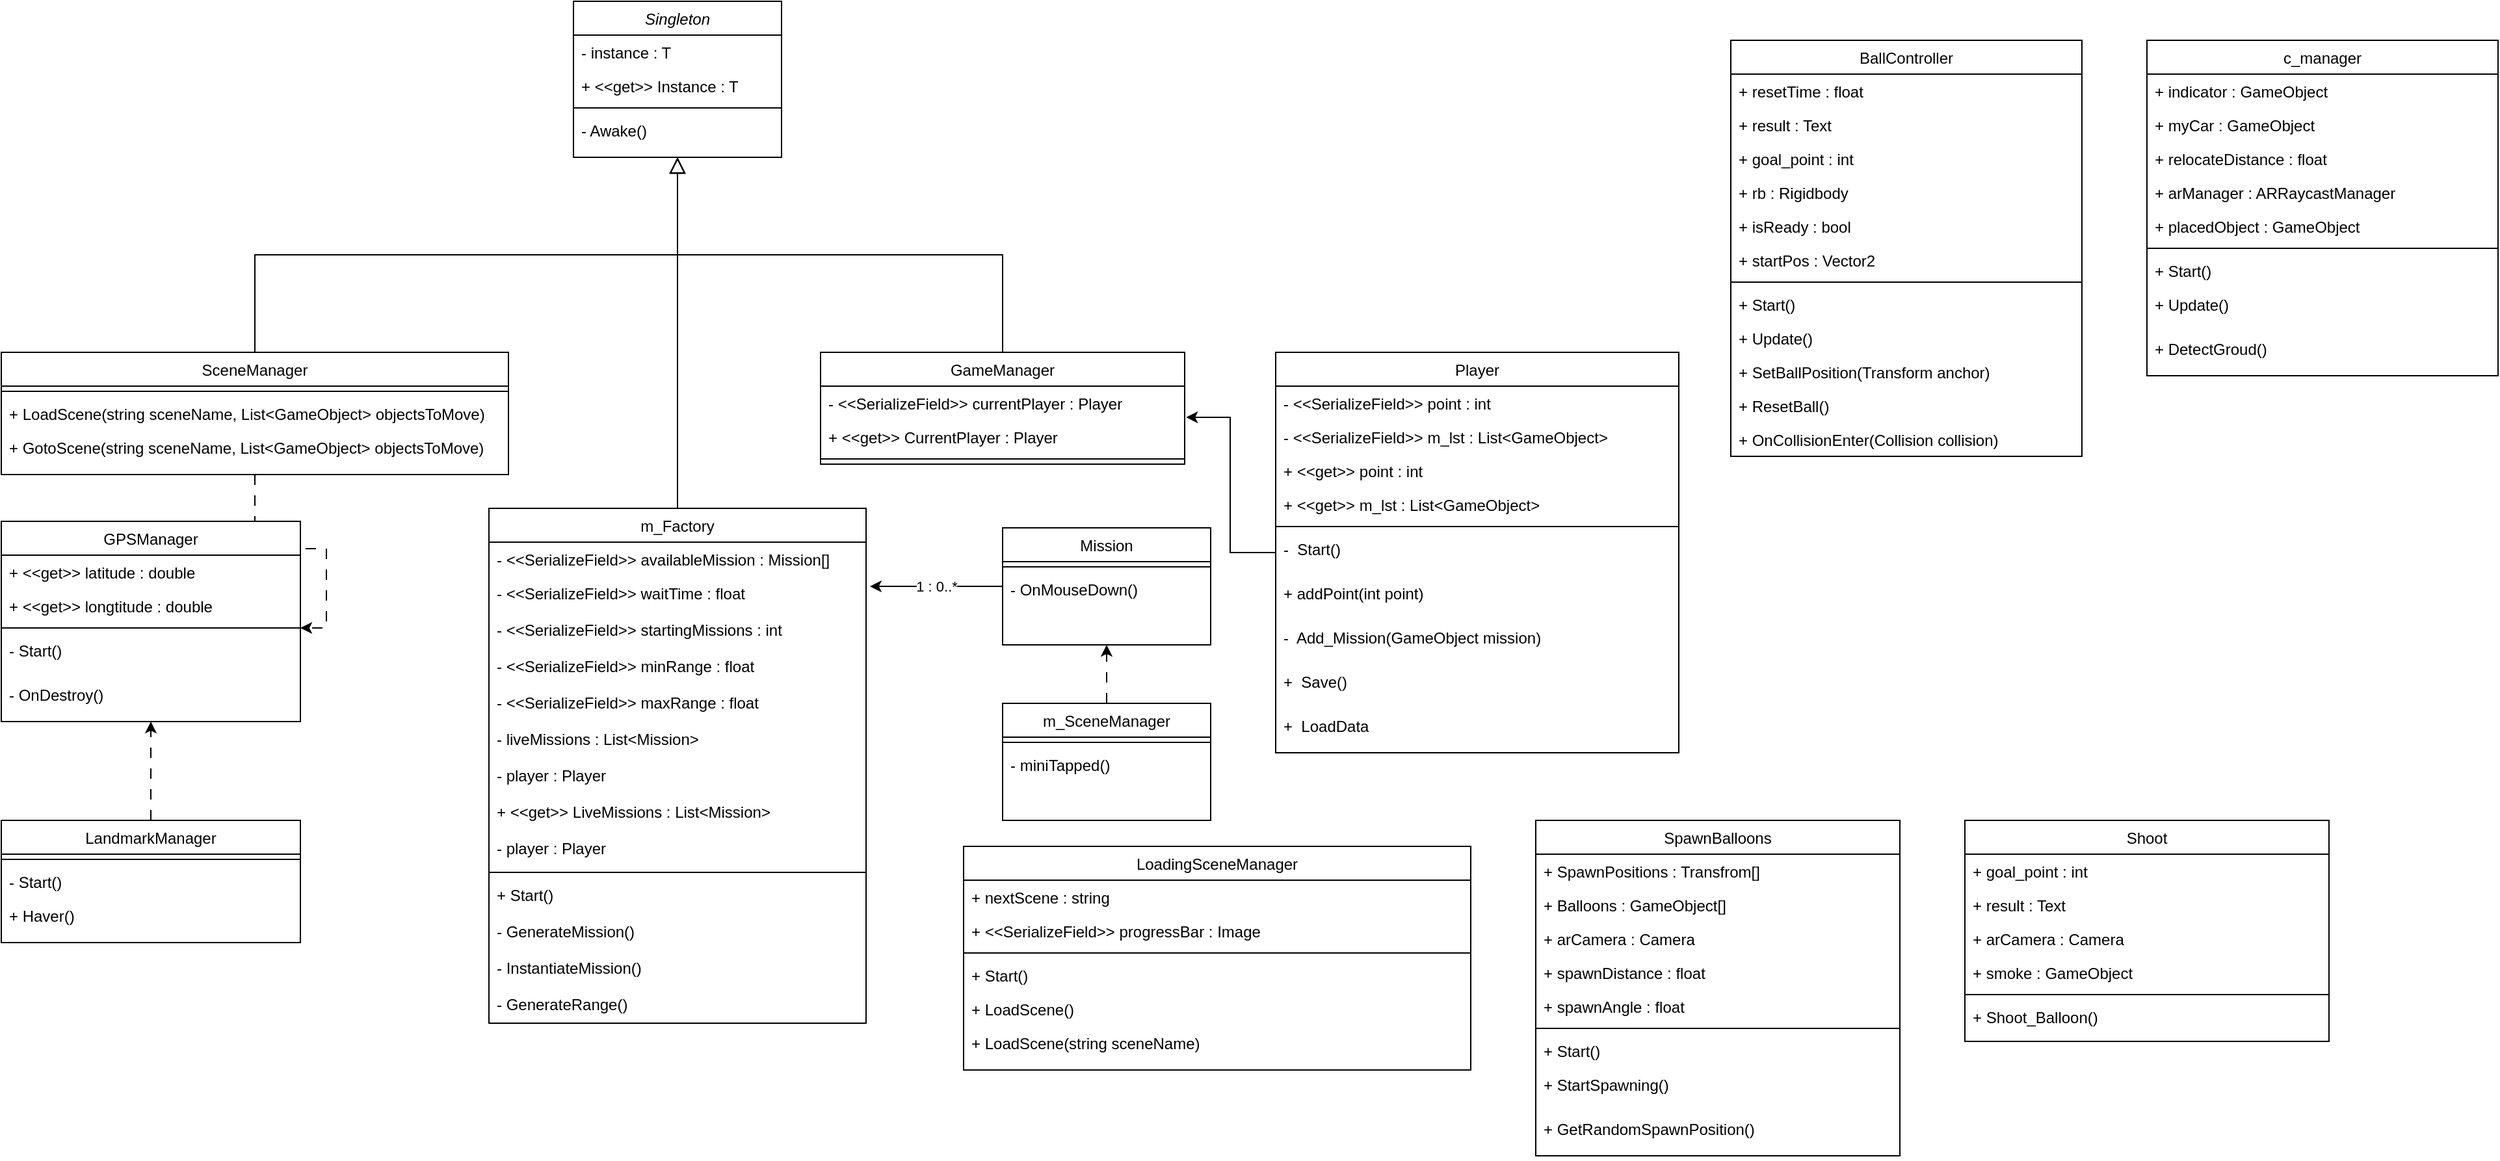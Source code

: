<mxfile version="20.8.23" type="device"><diagram id="C5RBs43oDa-KdzZeNtuy" name="Page-1"><mxGraphModel dx="1501" dy="418" grid="1" gridSize="10" guides="1" tooltips="1" connect="1" arrows="1" fold="1" page="1" pageScale="1" pageWidth="827" pageHeight="1169" math="0" shadow="0"><root><mxCell id="WIyWlLk6GJQsqaUBKTNV-0"/><mxCell id="WIyWlLk6GJQsqaUBKTNV-1" parent="WIyWlLk6GJQsqaUBKTNV-0"/><mxCell id="zkfFHV4jXpPFQw0GAbJ--0" value="Singleton" style="swimlane;fontStyle=2;align=center;verticalAlign=top;childLayout=stackLayout;horizontal=1;startSize=26;horizontalStack=0;resizeParent=1;resizeLast=0;collapsible=1;marginBottom=0;rounded=0;shadow=0;strokeWidth=1;" parent="WIyWlLk6GJQsqaUBKTNV-1" vertex="1"><mxGeometry x="150" y="90" width="160" height="120" as="geometry"><mxRectangle x="230" y="140" width="160" height="26" as="alternateBounds"/></mxGeometry></mxCell><mxCell id="nfa86kbB0fBzZDHKXP59-6" value="- instance : T" style="text;align=left;verticalAlign=top;spacingLeft=4;spacingRight=4;overflow=hidden;rotatable=0;points=[[0,0.5],[1,0.5]];portConstraint=eastwest;" parent="zkfFHV4jXpPFQw0GAbJ--0" vertex="1"><mxGeometry y="26" width="160" height="26" as="geometry"/></mxCell><mxCell id="7yIZQRil5i9GcMt45kjn-0" value="+ &lt;&lt;get&gt;&gt; Instance : T" style="text;align=left;verticalAlign=top;spacingLeft=4;spacingRight=4;overflow=hidden;rotatable=0;points=[[0,0.5],[1,0.5]];portConstraint=eastwest;" parent="zkfFHV4jXpPFQw0GAbJ--0" vertex="1"><mxGeometry y="52" width="160" height="26" as="geometry"/></mxCell><mxCell id="zkfFHV4jXpPFQw0GAbJ--4" value="" style="line;html=1;strokeWidth=1;align=left;verticalAlign=middle;spacingTop=-1;spacingLeft=3;spacingRight=3;rotatable=0;labelPosition=right;points=[];portConstraint=eastwest;" parent="zkfFHV4jXpPFQw0GAbJ--0" vertex="1"><mxGeometry y="78" width="160" height="8" as="geometry"/></mxCell><mxCell id="zkfFHV4jXpPFQw0GAbJ--5" value="- Awake()" style="text;align=left;verticalAlign=top;spacingLeft=4;spacingRight=4;overflow=hidden;rotatable=0;points=[[0,0.5],[1,0.5]];portConstraint=eastwest;" parent="zkfFHV4jXpPFQw0GAbJ--0" vertex="1"><mxGeometry y="86" width="160" height="26" as="geometry"/></mxCell><mxCell id="zkfFHV4jXpPFQw0GAbJ--6" value="m_Factory" style="swimlane;fontStyle=0;align=center;verticalAlign=top;childLayout=stackLayout;horizontal=1;startSize=26;horizontalStack=0;resizeParent=1;resizeLast=0;collapsible=1;marginBottom=0;rounded=0;shadow=0;strokeWidth=1;swimlaneLine=1;" parent="WIyWlLk6GJQsqaUBKTNV-1" vertex="1"><mxGeometry x="85" y="480" width="290" height="396" as="geometry"><mxRectangle x="130" y="380" width="160" height="26" as="alternateBounds"/></mxGeometry></mxCell><mxCell id="zkfFHV4jXpPFQw0GAbJ--7" value="- &lt;&lt;SerializeField&gt;&gt; availableMission : Mission[]" style="text;align=left;verticalAlign=top;spacingLeft=4;spacingRight=4;overflow=hidden;rotatable=0;points=[[0,0.5],[1,0.5]];portConstraint=eastwest;" parent="zkfFHV4jXpPFQw0GAbJ--6" vertex="1"><mxGeometry y="26" width="290" height="26" as="geometry"/></mxCell><mxCell id="nfa86kbB0fBzZDHKXP59-1" value="- &lt;&lt;SerializeField&gt;&gt; waitTime : float" style="text;align=left;verticalAlign=top;spacingLeft=4;spacingRight=4;overflow=hidden;rotatable=0;points=[[0,0.5],[1,0.5]];portConstraint=eastwest;rounded=0;shadow=0;html=0;" parent="zkfFHV4jXpPFQw0GAbJ--6" vertex="1"><mxGeometry y="52" width="290" height="28" as="geometry"/></mxCell><mxCell id="nfa86kbB0fBzZDHKXP59-2" value="- &lt;&lt;SerializeField&gt;&gt; startingMissions : int" style="text;align=left;verticalAlign=top;spacingLeft=4;spacingRight=4;overflow=hidden;rotatable=0;points=[[0,0.5],[1,0.5]];portConstraint=eastwest;rounded=0;shadow=0;html=0;" parent="zkfFHV4jXpPFQw0GAbJ--6" vertex="1"><mxGeometry y="80" width="290" height="28" as="geometry"/></mxCell><mxCell id="zkfFHV4jXpPFQw0GAbJ--8" value="- &lt;&lt;SerializeField&gt;&gt; minRange : float" style="text;align=left;verticalAlign=top;spacingLeft=4;spacingRight=4;overflow=hidden;rotatable=0;points=[[0,0.5],[1,0.5]];portConstraint=eastwest;rounded=0;shadow=0;html=0;" parent="zkfFHV4jXpPFQw0GAbJ--6" vertex="1"><mxGeometry y="108" width="290" height="28" as="geometry"/></mxCell><mxCell id="nfa86kbB0fBzZDHKXP59-3" value="- &lt;&lt;SerializeField&gt;&gt; maxRange : float" style="text;align=left;verticalAlign=top;spacingLeft=4;spacingRight=4;overflow=hidden;rotatable=0;points=[[0,0.5],[1,0.5]];portConstraint=eastwest;rounded=0;shadow=0;html=0;" parent="zkfFHV4jXpPFQw0GAbJ--6" vertex="1"><mxGeometry y="136" width="290" height="28" as="geometry"/></mxCell><mxCell id="nfa86kbB0fBzZDHKXP59-10" value="- liveMissions : List&lt;Mission&gt;" style="text;align=left;verticalAlign=top;spacingLeft=4;spacingRight=4;overflow=hidden;rotatable=0;points=[[0,0.5],[1,0.5]];portConstraint=eastwest;rounded=0;shadow=0;html=0;" parent="zkfFHV4jXpPFQw0GAbJ--6" vertex="1"><mxGeometry y="164" width="290" height="28" as="geometry"/></mxCell><mxCell id="7yIZQRil5i9GcMt45kjn-4" value="- player : Player " style="text;align=left;verticalAlign=top;spacingLeft=4;spacingRight=4;overflow=hidden;rotatable=0;points=[[0,0.5],[1,0.5]];portConstraint=eastwest;rounded=0;shadow=0;html=0;" parent="zkfFHV4jXpPFQw0GAbJ--6" vertex="1"><mxGeometry y="192" width="290" height="28" as="geometry"/></mxCell><mxCell id="7yIZQRil5i9GcMt45kjn-5" value="+ &lt;&lt;get&gt;&gt; LiveMissions : List&lt;Mission&gt;" style="text;align=left;verticalAlign=top;spacingLeft=4;spacingRight=4;overflow=hidden;rotatable=0;points=[[0,0.5],[1,0.5]];portConstraint=eastwest;rounded=0;shadow=0;html=0;" parent="zkfFHV4jXpPFQw0GAbJ--6" vertex="1"><mxGeometry y="220" width="290" height="28" as="geometry"/></mxCell><mxCell id="nfa86kbB0fBzZDHKXP59-12" value="- player : Player " style="text;align=left;verticalAlign=top;spacingLeft=4;spacingRight=4;overflow=hidden;rotatable=0;points=[[0,0.5],[1,0.5]];portConstraint=eastwest;rounded=0;shadow=0;html=0;" parent="zkfFHV4jXpPFQw0GAbJ--6" vertex="1"><mxGeometry y="248" width="290" height="28" as="geometry"/></mxCell><mxCell id="zkfFHV4jXpPFQw0GAbJ--9" value="" style="line;html=1;strokeWidth=1;align=left;verticalAlign=middle;spacingTop=-1;spacingLeft=3;spacingRight=3;rotatable=0;labelPosition=right;points=[];portConstraint=eastwest;" parent="zkfFHV4jXpPFQw0GAbJ--6" vertex="1"><mxGeometry y="276" width="290" height="8" as="geometry"/></mxCell><mxCell id="nfa86kbB0fBzZDHKXP59-13" value="+ Start()" style="text;align=left;verticalAlign=top;spacingLeft=4;spacingRight=4;overflow=hidden;rotatable=0;points=[[0,0.5],[1,0.5]];portConstraint=eastwest;rounded=0;shadow=0;html=0;" parent="zkfFHV4jXpPFQw0GAbJ--6" vertex="1"><mxGeometry y="284" width="290" height="28" as="geometry"/></mxCell><mxCell id="nfa86kbB0fBzZDHKXP59-15" value="- GenerateMission()" style="text;align=left;verticalAlign=top;spacingLeft=4;spacingRight=4;overflow=hidden;rotatable=0;points=[[0,0.5],[1,0.5]];portConstraint=eastwest;rounded=0;shadow=0;html=0;" parent="zkfFHV4jXpPFQw0GAbJ--6" vertex="1"><mxGeometry y="312" width="290" height="28" as="geometry"/></mxCell><mxCell id="nfa86kbB0fBzZDHKXP59-16" value="- InstantiateMission()" style="text;align=left;verticalAlign=top;spacingLeft=4;spacingRight=4;overflow=hidden;rotatable=0;points=[[0,0.5],[1,0.5]];portConstraint=eastwest;rounded=0;shadow=0;html=0;" parent="zkfFHV4jXpPFQw0GAbJ--6" vertex="1"><mxGeometry y="340" width="290" height="28" as="geometry"/></mxCell><mxCell id="nfa86kbB0fBzZDHKXP59-14" value="- GenerateRange()" style="text;align=left;verticalAlign=top;spacingLeft=4;spacingRight=4;overflow=hidden;rotatable=0;points=[[0,0.5],[1,0.5]];portConstraint=eastwest;rounded=0;shadow=0;html=0;" parent="zkfFHV4jXpPFQw0GAbJ--6" vertex="1"><mxGeometry y="368" width="290" height="28" as="geometry"/></mxCell><mxCell id="zkfFHV4jXpPFQw0GAbJ--12" value="" style="endArrow=block;endSize=10;endFill=0;shadow=0;strokeWidth=1;rounded=0;edgeStyle=elbowEdgeStyle;elbow=vertical;" parent="WIyWlLk6GJQsqaUBKTNV-1" source="zkfFHV4jXpPFQw0GAbJ--6" target="zkfFHV4jXpPFQw0GAbJ--0" edge="1"><mxGeometry width="160" relative="1" as="geometry"><mxPoint x="200" y="203" as="sourcePoint"/><mxPoint x="200" y="203" as="targetPoint"/></mxGeometry></mxCell><mxCell id="zkfFHV4jXpPFQw0GAbJ--13" value="GameManager" style="swimlane;fontStyle=0;align=center;verticalAlign=top;childLayout=stackLayout;horizontal=1;startSize=26;horizontalStack=0;resizeParent=1;resizeLast=0;collapsible=1;marginBottom=0;rounded=0;shadow=0;strokeWidth=1;" parent="WIyWlLk6GJQsqaUBKTNV-1" vertex="1"><mxGeometry x="340" y="360" width="280" height="86" as="geometry"><mxRectangle x="340" y="380" width="170" height="26" as="alternateBounds"/></mxGeometry></mxCell><mxCell id="zkfFHV4jXpPFQw0GAbJ--14" value="- &lt;&lt;SerializeField&gt;&gt; currentPlayer : Player" style="text;align=left;verticalAlign=top;spacingLeft=4;spacingRight=4;overflow=hidden;rotatable=0;points=[[0,0.5],[1,0.5]];portConstraint=eastwest;" parent="zkfFHV4jXpPFQw0GAbJ--13" vertex="1"><mxGeometry y="26" width="280" height="26" as="geometry"/></mxCell><mxCell id="7yIZQRil5i9GcMt45kjn-1" value="+ &lt;&lt;get&gt;&gt; CurrentPlayer : Player" style="text;align=left;verticalAlign=top;spacingLeft=4;spacingRight=4;overflow=hidden;rotatable=0;points=[[0,0.5],[1,0.5]];portConstraint=eastwest;" parent="zkfFHV4jXpPFQw0GAbJ--13" vertex="1"><mxGeometry y="52" width="280" height="26" as="geometry"/></mxCell><mxCell id="nfa86kbB0fBzZDHKXP59-7" value="" style="line;html=1;strokeWidth=1;align=left;verticalAlign=middle;spacingTop=-1;spacingLeft=3;spacingRight=3;rotatable=0;labelPosition=right;points=[];portConstraint=eastwest;" parent="zkfFHV4jXpPFQw0GAbJ--13" vertex="1"><mxGeometry y="78" width="280" height="8" as="geometry"/></mxCell><mxCell id="zkfFHV4jXpPFQw0GAbJ--16" value="" style="endArrow=block;endSize=10;endFill=0;shadow=0;strokeWidth=1;rounded=0;edgeStyle=elbowEdgeStyle;elbow=vertical;" parent="WIyWlLk6GJQsqaUBKTNV-1" source="zkfFHV4jXpPFQw0GAbJ--13" target="zkfFHV4jXpPFQw0GAbJ--0" edge="1"><mxGeometry width="160" relative="1" as="geometry"><mxPoint x="210" y="373" as="sourcePoint"/><mxPoint x="310" y="271" as="targetPoint"/></mxGeometry></mxCell><mxCell id="b61CJQjOpt3AS6Id4M4u-6" style="edgeStyle=orthogonalEdgeStyle;rounded=0;orthogonalLoop=1;jettySize=auto;html=1;endArrow=block;endFill=0;endSize=10;exitX=0.5;exitY=0;exitDx=0;exitDy=0;entryX=0.5;entryY=1;entryDx=0;entryDy=0;" parent="WIyWlLk6GJQsqaUBKTNV-1" source="b61CJQjOpt3AS6Id4M4u-0" target="zkfFHV4jXpPFQw0GAbJ--0" edge="1"><mxGeometry relative="1" as="geometry"><mxPoint x="230" y="210" as="targetPoint"/></mxGeometry></mxCell><mxCell id="7yIZQRil5i9GcMt45kjn-22" value="" style="edgeStyle=orthogonalEdgeStyle;rounded=0;orthogonalLoop=1;jettySize=auto;html=1;dashed=1;dashPattern=8 8;endArrow=classic;endFill=1;" parent="WIyWlLk6GJQsqaUBKTNV-1" source="b61CJQjOpt3AS6Id4M4u-0" target="nfa86kbB0fBzZDHKXP59-18" edge="1"><mxGeometry relative="1" as="geometry"/></mxCell><mxCell id="b61CJQjOpt3AS6Id4M4u-0" value="SceneManager" style="swimlane;fontStyle=0;align=center;verticalAlign=top;childLayout=stackLayout;horizontal=1;startSize=26;horizontalStack=0;resizeParent=1;resizeLast=0;collapsible=1;marginBottom=0;rounded=0;shadow=0;strokeWidth=1;" parent="WIyWlLk6GJQsqaUBKTNV-1" vertex="1"><mxGeometry x="-290" y="360" width="390" height="94" as="geometry"><mxRectangle x="130" y="380" width="160" height="26" as="alternateBounds"/></mxGeometry></mxCell><mxCell id="b61CJQjOpt3AS6Id4M4u-3" value="" style="line;html=1;strokeWidth=1;align=left;verticalAlign=middle;spacingTop=-1;spacingLeft=3;spacingRight=3;rotatable=0;labelPosition=right;points=[];portConstraint=eastwest;" parent="b61CJQjOpt3AS6Id4M4u-0" vertex="1"><mxGeometry y="26" width="390" height="8" as="geometry"/></mxCell><mxCell id="b61CJQjOpt3AS6Id4M4u-5" value="+ LoadScene(string sceneName, List&lt;GameObject&gt; objectsToMove)" style="text;align=left;verticalAlign=top;spacingLeft=4;spacingRight=4;overflow=hidden;rotatable=0;points=[[0,0.5],[1,0.5]];portConstraint=eastwest;" parent="b61CJQjOpt3AS6Id4M4u-0" vertex="1"><mxGeometry y="34" width="390" height="26" as="geometry"/></mxCell><mxCell id="b61CJQjOpt3AS6Id4M4u-7" value="+ GotoScene(string sceneName, List&lt;GameObject&gt; objectsToMove)" style="text;align=left;verticalAlign=top;spacingLeft=4;spacingRight=4;overflow=hidden;rotatable=0;points=[[0,0.5],[1,0.5]];portConstraint=eastwest;" parent="b61CJQjOpt3AS6Id4M4u-0" vertex="1"><mxGeometry y="60" width="390" height="34" as="geometry"/></mxCell><mxCell id="nfa86kbB0fBzZDHKXP59-17" value="GPSManager" style="swimlane;fontStyle=0;align=center;verticalAlign=top;childLayout=stackLayout;horizontal=1;startSize=26;horizontalStack=0;resizeParent=1;resizeLast=0;collapsible=1;marginBottom=0;rounded=0;shadow=0;strokeWidth=1;" parent="WIyWlLk6GJQsqaUBKTNV-1" vertex="1"><mxGeometry x="-290" y="490" width="230" height="154" as="geometry"><mxRectangle x="130" y="380" width="160" height="26" as="alternateBounds"/></mxGeometry></mxCell><mxCell id="nfa86kbB0fBzZDHKXP59-19" value="+ &lt;&lt;get&gt;&gt; latitude : double" style="text;align=left;verticalAlign=top;spacingLeft=4;spacingRight=4;overflow=hidden;rotatable=0;points=[[0,0.5],[1,0.5]];portConstraint=eastwest;" parent="nfa86kbB0fBzZDHKXP59-17" vertex="1"><mxGeometry y="26" width="230" height="26" as="geometry"/></mxCell><mxCell id="7yIZQRil5i9GcMt45kjn-9" value="+ &lt;&lt;get&gt;&gt; longtitude : double" style="text;align=left;verticalAlign=top;spacingLeft=4;spacingRight=4;overflow=hidden;rotatable=0;points=[[0,0.5],[1,0.5]];portConstraint=eastwest;" parent="nfa86kbB0fBzZDHKXP59-17" vertex="1"><mxGeometry y="52" width="230" height="26" as="geometry"/></mxCell><mxCell id="nfa86kbB0fBzZDHKXP59-18" value="" style="line;html=1;strokeWidth=1;align=left;verticalAlign=middle;spacingTop=-1;spacingLeft=3;spacingRight=3;rotatable=0;labelPosition=right;points=[];portConstraint=eastwest;" parent="nfa86kbB0fBzZDHKXP59-17" vertex="1"><mxGeometry y="78" width="230" height="8" as="geometry"/></mxCell><mxCell id="nfa86kbB0fBzZDHKXP59-20" value="- Start()&#10; " style="text;align=left;verticalAlign=top;spacingLeft=4;spacingRight=4;overflow=hidden;rotatable=0;points=[[0,0.5],[1,0.5]];portConstraint=eastwest;" parent="nfa86kbB0fBzZDHKXP59-17" vertex="1"><mxGeometry y="86" width="230" height="34" as="geometry"/></mxCell><mxCell id="7yIZQRil5i9GcMt45kjn-10" value="- OnDestroy()&#10; " style="text;align=left;verticalAlign=top;spacingLeft=4;spacingRight=4;overflow=hidden;rotatable=0;points=[[0,0.5],[1,0.5]];portConstraint=eastwest;" parent="nfa86kbB0fBzZDHKXP59-17" vertex="1"><mxGeometry y="120" width="230" height="34" as="geometry"/></mxCell><mxCell id="7yIZQRil5i9GcMt45kjn-6" value="1 : 0..*" style="edgeStyle=orthogonalEdgeStyle;rounded=0;orthogonalLoop=1;jettySize=auto;html=1;entryX=1.01;entryY=0.286;entryDx=0;entryDy=0;entryPerimeter=0;" parent="WIyWlLk6GJQsqaUBKTNV-1" source="nfa86kbB0fBzZDHKXP59-21" target="nfa86kbB0fBzZDHKXP59-1" edge="1"><mxGeometry relative="1" as="geometry"/></mxCell><mxCell id="nfa86kbB0fBzZDHKXP59-21" value="Mission" style="swimlane;fontStyle=0;align=center;verticalAlign=top;childLayout=stackLayout;horizontal=1;startSize=26;horizontalStack=0;resizeParent=1;resizeLast=0;collapsible=1;marginBottom=0;rounded=0;shadow=0;strokeWidth=1;" parent="WIyWlLk6GJQsqaUBKTNV-1" vertex="1"><mxGeometry x="480" y="495" width="160" height="90" as="geometry"><mxRectangle x="130" y="380" width="160" height="26" as="alternateBounds"/></mxGeometry></mxCell><mxCell id="nfa86kbB0fBzZDHKXP59-22" value="" style="line;html=1;strokeWidth=1;align=left;verticalAlign=middle;spacingTop=-1;spacingLeft=3;spacingRight=3;rotatable=0;labelPosition=right;points=[];portConstraint=eastwest;" parent="nfa86kbB0fBzZDHKXP59-21" vertex="1"><mxGeometry y="26" width="160" height="8" as="geometry"/></mxCell><mxCell id="nfa86kbB0fBzZDHKXP59-23" value="- OnMouseDown()" style="text;align=left;verticalAlign=top;spacingLeft=4;spacingRight=4;overflow=hidden;rotatable=0;points=[[0,0.5],[1,0.5]];portConstraint=eastwest;" parent="nfa86kbB0fBzZDHKXP59-21" vertex="1"><mxGeometry y="34" width="160" height="26" as="geometry"/></mxCell><mxCell id="nfa86kbB0fBzZDHKXP59-25" value="BallController" style="swimlane;fontStyle=0;align=center;verticalAlign=top;childLayout=stackLayout;horizontal=1;startSize=26;horizontalStack=0;resizeParent=1;resizeLast=0;collapsible=1;marginBottom=0;rounded=0;shadow=0;strokeWidth=1;" parent="WIyWlLk6GJQsqaUBKTNV-1" vertex="1"><mxGeometry x="1040" y="120" width="270" height="320" as="geometry"><mxRectangle x="130" y="380" width="160" height="26" as="alternateBounds"/></mxGeometry></mxCell><mxCell id="7yIZQRil5i9GcMt45kjn-31" value="+ resetTime : float " style="text;align=left;verticalAlign=top;spacingLeft=4;spacingRight=4;overflow=hidden;rotatable=0;points=[[0,0.5],[1,0.5]];portConstraint=eastwest;" parent="nfa86kbB0fBzZDHKXP59-25" vertex="1"><mxGeometry y="26" width="270" height="26" as="geometry"/></mxCell><mxCell id="7yIZQRil5i9GcMt45kjn-32" value="+ result : Text" style="text;align=left;verticalAlign=top;spacingLeft=4;spacingRight=4;overflow=hidden;rotatable=0;points=[[0,0.5],[1,0.5]];portConstraint=eastwest;" parent="nfa86kbB0fBzZDHKXP59-25" vertex="1"><mxGeometry y="52" width="270" height="26" as="geometry"/></mxCell><mxCell id="7yIZQRil5i9GcMt45kjn-35" value="+ goal_point : int" style="text;align=left;verticalAlign=top;spacingLeft=4;spacingRight=4;overflow=hidden;rotatable=0;points=[[0,0.5],[1,0.5]];portConstraint=eastwest;" parent="nfa86kbB0fBzZDHKXP59-25" vertex="1"><mxGeometry y="78" width="270" height="26" as="geometry"/></mxCell><mxCell id="7yIZQRil5i9GcMt45kjn-34" value="+ rb : Rigidbody" style="text;align=left;verticalAlign=top;spacingLeft=4;spacingRight=4;overflow=hidden;rotatable=0;points=[[0,0.5],[1,0.5]];portConstraint=eastwest;" parent="nfa86kbB0fBzZDHKXP59-25" vertex="1"><mxGeometry y="104" width="270" height="26" as="geometry"/></mxCell><mxCell id="7yIZQRil5i9GcMt45kjn-33" value="+ isReady : bool" style="text;align=left;verticalAlign=top;spacingLeft=4;spacingRight=4;overflow=hidden;rotatable=0;points=[[0,0.5],[1,0.5]];portConstraint=eastwest;" parent="nfa86kbB0fBzZDHKXP59-25" vertex="1"><mxGeometry y="130" width="270" height="26" as="geometry"/></mxCell><mxCell id="7yIZQRil5i9GcMt45kjn-30" value="+ startPos : Vector2" style="text;align=left;verticalAlign=top;spacingLeft=4;spacingRight=4;overflow=hidden;rotatable=0;points=[[0,0.5],[1,0.5]];portConstraint=eastwest;" parent="nfa86kbB0fBzZDHKXP59-25" vertex="1"><mxGeometry y="156" width="270" height="26" as="geometry"/></mxCell><mxCell id="nfa86kbB0fBzZDHKXP59-26" value="" style="line;html=1;strokeWidth=1;align=left;verticalAlign=middle;spacingTop=-1;spacingLeft=3;spacingRight=3;rotatable=0;labelPosition=right;points=[];portConstraint=eastwest;" parent="nfa86kbB0fBzZDHKXP59-25" vertex="1"><mxGeometry y="182" width="270" height="8" as="geometry"/></mxCell><mxCell id="nfa86kbB0fBzZDHKXP59-27" value="+ Start()" style="text;align=left;verticalAlign=top;spacingLeft=4;spacingRight=4;overflow=hidden;rotatable=0;points=[[0,0.5],[1,0.5]];portConstraint=eastwest;" parent="nfa86kbB0fBzZDHKXP59-25" vertex="1"><mxGeometry y="190" width="270" height="26" as="geometry"/></mxCell><mxCell id="7yIZQRil5i9GcMt45kjn-36" value="+ Update()" style="text;align=left;verticalAlign=top;spacingLeft=4;spacingRight=4;overflow=hidden;rotatable=0;points=[[0,0.5],[1,0.5]];portConstraint=eastwest;" parent="nfa86kbB0fBzZDHKXP59-25" vertex="1"><mxGeometry y="216" width="270" height="26" as="geometry"/></mxCell><mxCell id="7yIZQRil5i9GcMt45kjn-38" value="+ SetBallPosition(Transform anchor)" style="text;align=left;verticalAlign=top;spacingLeft=4;spacingRight=4;overflow=hidden;rotatable=0;points=[[0,0.5],[1,0.5]];portConstraint=eastwest;" parent="nfa86kbB0fBzZDHKXP59-25" vertex="1"><mxGeometry y="242" width="270" height="26" as="geometry"/></mxCell><mxCell id="7yIZQRil5i9GcMt45kjn-39" value="+ ResetBall()" style="text;align=left;verticalAlign=top;spacingLeft=4;spacingRight=4;overflow=hidden;rotatable=0;points=[[0,0.5],[1,0.5]];portConstraint=eastwest;" parent="nfa86kbB0fBzZDHKXP59-25" vertex="1"><mxGeometry y="268" width="270" height="26" as="geometry"/></mxCell><mxCell id="7yIZQRil5i9GcMt45kjn-37" value="+ OnCollisionEnter(Collision collision)" style="text;align=left;verticalAlign=top;spacingLeft=4;spacingRight=4;overflow=hidden;rotatable=0;points=[[0,0.5],[1,0.5]];portConstraint=eastwest;" parent="nfa86kbB0fBzZDHKXP59-25" vertex="1"><mxGeometry y="294" width="270" height="26" as="geometry"/></mxCell><mxCell id="7yIZQRil5i9GcMt45kjn-8" style="edgeStyle=orthogonalEdgeStyle;rounded=0;orthogonalLoop=1;jettySize=auto;html=1;entryX=1.004;entryY=-0.077;entryDx=0;entryDy=0;entryPerimeter=0;" parent="WIyWlLk6GJQsqaUBKTNV-1" source="nfa86kbB0fBzZDHKXP59-29" target="7yIZQRil5i9GcMt45kjn-1" edge="1"><mxGeometry relative="1" as="geometry"/></mxCell><mxCell id="nfa86kbB0fBzZDHKXP59-29" value="Player" style="swimlane;fontStyle=0;align=center;verticalAlign=top;childLayout=stackLayout;horizontal=1;startSize=26;horizontalStack=0;resizeParent=1;resizeLast=0;collapsible=1;marginBottom=0;rounded=0;shadow=0;strokeWidth=1;" parent="WIyWlLk6GJQsqaUBKTNV-1" vertex="1"><mxGeometry x="690" y="360" width="310" height="308" as="geometry"><mxRectangle x="130" y="380" width="160" height="26" as="alternateBounds"/></mxGeometry></mxCell><mxCell id="7yIZQRil5i9GcMt45kjn-15" value="- &lt;&lt;SerializeField&gt;&gt; point : int" style="text;align=left;verticalAlign=top;spacingLeft=4;spacingRight=4;overflow=hidden;rotatable=0;points=[[0,0.5],[1,0.5]];portConstraint=eastwest;" parent="nfa86kbB0fBzZDHKXP59-29" vertex="1"><mxGeometry y="26" width="310" height="26" as="geometry"/></mxCell><mxCell id="7yIZQRil5i9GcMt45kjn-16" value="- &lt;&lt;SerializeField&gt;&gt; m_lst : List&lt;GameObject&gt;" style="text;align=left;verticalAlign=top;spacingLeft=4;spacingRight=4;overflow=hidden;rotatable=0;points=[[0,0.5],[1,0.5]];portConstraint=eastwest;" parent="nfa86kbB0fBzZDHKXP59-29" vertex="1"><mxGeometry y="52" width="310" height="26" as="geometry"/></mxCell><mxCell id="7yIZQRil5i9GcMt45kjn-17" value="+ &lt;&lt;get&gt;&gt; point : int" style="text;align=left;verticalAlign=top;spacingLeft=4;spacingRight=4;overflow=hidden;rotatable=0;points=[[0,0.5],[1,0.5]];portConstraint=eastwest;" parent="nfa86kbB0fBzZDHKXP59-29" vertex="1"><mxGeometry y="78" width="310" height="26" as="geometry"/></mxCell><mxCell id="nfa86kbB0fBzZDHKXP59-31" value="+ &lt;&lt;get&gt;&gt; m_lst : List&lt;GameObject&gt;" style="text;align=left;verticalAlign=top;spacingLeft=4;spacingRight=4;overflow=hidden;rotatable=0;points=[[0,0.5],[1,0.5]];portConstraint=eastwest;" parent="nfa86kbB0fBzZDHKXP59-29" vertex="1"><mxGeometry y="104" width="310" height="26" as="geometry"/></mxCell><mxCell id="nfa86kbB0fBzZDHKXP59-30" value="" style="line;html=1;strokeWidth=1;align=left;verticalAlign=middle;spacingTop=-1;spacingLeft=3;spacingRight=3;rotatable=0;labelPosition=right;points=[];portConstraint=eastwest;" parent="nfa86kbB0fBzZDHKXP59-29" vertex="1"><mxGeometry y="130" width="310" height="8" as="geometry"/></mxCell><mxCell id="nfa86kbB0fBzZDHKXP59-32" value="-  Start()" style="text;align=left;verticalAlign=top;spacingLeft=4;spacingRight=4;overflow=hidden;rotatable=0;points=[[0,0.5],[1,0.5]];portConstraint=eastwest;" parent="nfa86kbB0fBzZDHKXP59-29" vertex="1"><mxGeometry y="138" width="310" height="34" as="geometry"/></mxCell><mxCell id="7yIZQRil5i9GcMt45kjn-19" value="+ addPoint(int point)" style="text;align=left;verticalAlign=top;spacingLeft=4;spacingRight=4;overflow=hidden;rotatable=0;points=[[0,0.5],[1,0.5]];portConstraint=eastwest;" parent="nfa86kbB0fBzZDHKXP59-29" vertex="1"><mxGeometry y="172" width="310" height="34" as="geometry"/></mxCell><mxCell id="7yIZQRil5i9GcMt45kjn-21" value="-  Add_Mission(GameObject mission)" style="text;align=left;verticalAlign=top;spacingLeft=4;spacingRight=4;overflow=hidden;rotatable=0;points=[[0,0.5],[1,0.5]];portConstraint=eastwest;" parent="nfa86kbB0fBzZDHKXP59-29" vertex="1"><mxGeometry y="206" width="310" height="34" as="geometry"/></mxCell><mxCell id="7yIZQRil5i9GcMt45kjn-20" value="+  Save()" style="text;align=left;verticalAlign=top;spacingLeft=4;spacingRight=4;overflow=hidden;rotatable=0;points=[[0,0.5],[1,0.5]];portConstraint=eastwest;" parent="nfa86kbB0fBzZDHKXP59-29" vertex="1"><mxGeometry y="240" width="310" height="34" as="geometry"/></mxCell><mxCell id="7yIZQRil5i9GcMt45kjn-18" value="+  LoadData" style="text;align=left;verticalAlign=top;spacingLeft=4;spacingRight=4;overflow=hidden;rotatable=0;points=[[0,0.5],[1,0.5]];portConstraint=eastwest;" parent="nfa86kbB0fBzZDHKXP59-29" vertex="1"><mxGeometry y="274" width="310" height="34" as="geometry"/></mxCell><mxCell id="EBoGKzUBfAtFA3NhrAav-0" style="edgeStyle=orthogonalEdgeStyle;rounded=0;orthogonalLoop=1;jettySize=auto;html=1;entryX=0.5;entryY=1;entryDx=0;entryDy=0;endArrow=classic;endFill=1;dashed=1;dashPattern=8 8;" parent="WIyWlLk6GJQsqaUBKTNV-1" source="nfa86kbB0fBzZDHKXP59-33" target="nfa86kbB0fBzZDHKXP59-17" edge="1"><mxGeometry relative="1" as="geometry"/></mxCell><mxCell id="nfa86kbB0fBzZDHKXP59-33" value="LandmarkManager" style="swimlane;fontStyle=0;align=center;verticalAlign=top;childLayout=stackLayout;horizontal=1;startSize=26;horizontalStack=0;resizeParent=1;resizeLast=0;collapsible=1;marginBottom=0;rounded=0;shadow=0;strokeWidth=1;" parent="WIyWlLk6GJQsqaUBKTNV-1" vertex="1"><mxGeometry x="-290" y="720" width="230" height="94" as="geometry"><mxRectangle x="130" y="380" width="160" height="26" as="alternateBounds"/></mxGeometry></mxCell><mxCell id="nfa86kbB0fBzZDHKXP59-34" value="" style="line;html=1;strokeWidth=1;align=left;verticalAlign=middle;spacingTop=-1;spacingLeft=3;spacingRight=3;rotatable=0;labelPosition=right;points=[];portConstraint=eastwest;" parent="nfa86kbB0fBzZDHKXP59-33" vertex="1"><mxGeometry y="26" width="230" height="8" as="geometry"/></mxCell><mxCell id="nfa86kbB0fBzZDHKXP59-35" value="- Start()" style="text;align=left;verticalAlign=top;spacingLeft=4;spacingRight=4;overflow=hidden;rotatable=0;points=[[0,0.5],[1,0.5]];portConstraint=eastwest;" parent="nfa86kbB0fBzZDHKXP59-33" vertex="1"><mxGeometry y="34" width="230" height="26" as="geometry"/></mxCell><mxCell id="nfa86kbB0fBzZDHKXP59-36" value="+ Haver()" style="text;align=left;verticalAlign=top;spacingLeft=4;spacingRight=4;overflow=hidden;rotatable=0;points=[[0,0.5],[1,0.5]];portConstraint=eastwest;" parent="nfa86kbB0fBzZDHKXP59-33" vertex="1"><mxGeometry y="60" width="230" height="34" as="geometry"/></mxCell><mxCell id="nfa86kbB0fBzZDHKXP59-37" value="c_manager" style="swimlane;fontStyle=0;align=center;verticalAlign=top;childLayout=stackLayout;horizontal=1;startSize=26;horizontalStack=0;resizeParent=1;resizeLast=0;collapsible=1;marginBottom=0;rounded=0;shadow=0;strokeWidth=1;" parent="WIyWlLk6GJQsqaUBKTNV-1" vertex="1"><mxGeometry x="1360" y="120" width="270" height="258" as="geometry"><mxRectangle x="130" y="380" width="160" height="26" as="alternateBounds"/></mxGeometry></mxCell><mxCell id="7yIZQRil5i9GcMt45kjn-40" value="+ indicator : GameObject" style="text;align=left;verticalAlign=top;spacingLeft=4;spacingRight=4;overflow=hidden;rotatable=0;points=[[0,0.5],[1,0.5]];portConstraint=eastwest;" parent="nfa86kbB0fBzZDHKXP59-37" vertex="1"><mxGeometry y="26" width="270" height="26" as="geometry"/></mxCell><mxCell id="7yIZQRil5i9GcMt45kjn-41" value="+ myCar : GameObject" style="text;align=left;verticalAlign=top;spacingLeft=4;spacingRight=4;overflow=hidden;rotatable=0;points=[[0,0.5],[1,0.5]];portConstraint=eastwest;" parent="nfa86kbB0fBzZDHKXP59-37" vertex="1"><mxGeometry y="52" width="270" height="26" as="geometry"/></mxCell><mxCell id="7yIZQRil5i9GcMt45kjn-43" value="+ relocateDistance : float" style="text;align=left;verticalAlign=top;spacingLeft=4;spacingRight=4;overflow=hidden;rotatable=0;points=[[0,0.5],[1,0.5]];portConstraint=eastwest;" parent="nfa86kbB0fBzZDHKXP59-37" vertex="1"><mxGeometry y="78" width="270" height="26" as="geometry"/></mxCell><mxCell id="7yIZQRil5i9GcMt45kjn-44" value="+ arManager : ARRaycastManager" style="text;align=left;verticalAlign=top;spacingLeft=4;spacingRight=4;overflow=hidden;rotatable=0;points=[[0,0.5],[1,0.5]];portConstraint=eastwest;" parent="nfa86kbB0fBzZDHKXP59-37" vertex="1"><mxGeometry y="104" width="270" height="26" as="geometry"/></mxCell><mxCell id="7yIZQRil5i9GcMt45kjn-42" value="+ placedObject : GameObject" style="text;align=left;verticalAlign=top;spacingLeft=4;spacingRight=4;overflow=hidden;rotatable=0;points=[[0,0.5],[1,0.5]];portConstraint=eastwest;" parent="nfa86kbB0fBzZDHKXP59-37" vertex="1"><mxGeometry y="130" width="270" height="26" as="geometry"/></mxCell><mxCell id="nfa86kbB0fBzZDHKXP59-38" value="" style="line;html=1;strokeWidth=1;align=left;verticalAlign=middle;spacingTop=-1;spacingLeft=3;spacingRight=3;rotatable=0;labelPosition=right;points=[];portConstraint=eastwest;" parent="nfa86kbB0fBzZDHKXP59-37" vertex="1"><mxGeometry y="156" width="270" height="8" as="geometry"/></mxCell><mxCell id="nfa86kbB0fBzZDHKXP59-39" value="+ Start()" style="text;align=left;verticalAlign=top;spacingLeft=4;spacingRight=4;overflow=hidden;rotatable=0;points=[[0,0.5],[1,0.5]];portConstraint=eastwest;" parent="nfa86kbB0fBzZDHKXP59-37" vertex="1"><mxGeometry y="164" width="270" height="26" as="geometry"/></mxCell><mxCell id="nfa86kbB0fBzZDHKXP59-40" value="+ Update()" style="text;align=left;verticalAlign=top;spacingLeft=4;spacingRight=4;overflow=hidden;rotatable=0;points=[[0,0.5],[1,0.5]];portConstraint=eastwest;" parent="nfa86kbB0fBzZDHKXP59-37" vertex="1"><mxGeometry y="190" width="270" height="34" as="geometry"/></mxCell><mxCell id="7yIZQRil5i9GcMt45kjn-45" value="+ DetectGroud()" style="text;align=left;verticalAlign=top;spacingLeft=4;spacingRight=4;overflow=hidden;rotatable=0;points=[[0,0.5],[1,0.5]];portConstraint=eastwest;" parent="nfa86kbB0fBzZDHKXP59-37" vertex="1"><mxGeometry y="224" width="270" height="34" as="geometry"/></mxCell><mxCell id="nfa86kbB0fBzZDHKXP59-45" value="SpawnBalloons" style="swimlane;fontStyle=0;align=center;verticalAlign=top;childLayout=stackLayout;horizontal=1;startSize=26;horizontalStack=0;resizeParent=1;resizeLast=0;collapsible=1;marginBottom=0;rounded=0;shadow=0;strokeWidth=1;" parent="WIyWlLk6GJQsqaUBKTNV-1" vertex="1"><mxGeometry x="890" y="720" width="280" height="258" as="geometry"><mxRectangle x="130" y="380" width="160" height="26" as="alternateBounds"/></mxGeometry></mxCell><mxCell id="YN_loquFF1N_bk0VqSVr-0" value="+ SpawnPositions : Transfrom[]" style="text;align=left;verticalAlign=top;spacingLeft=4;spacingRight=4;overflow=hidden;rotatable=0;points=[[0,0.5],[1,0.5]];portConstraint=eastwest;" vertex="1" parent="nfa86kbB0fBzZDHKXP59-45"><mxGeometry y="26" width="280" height="26" as="geometry"/></mxCell><mxCell id="YN_loquFF1N_bk0VqSVr-1" value="+ Balloons : GameObject[]" style="text;align=left;verticalAlign=top;spacingLeft=4;spacingRight=4;overflow=hidden;rotatable=0;points=[[0,0.5],[1,0.5]];portConstraint=eastwest;" vertex="1" parent="nfa86kbB0fBzZDHKXP59-45"><mxGeometry y="52" width="280" height="26" as="geometry"/></mxCell><mxCell id="YN_loquFF1N_bk0VqSVr-3" value="+ arCamera : Camera" style="text;align=left;verticalAlign=top;spacingLeft=4;spacingRight=4;overflow=hidden;rotatable=0;points=[[0,0.5],[1,0.5]];portConstraint=eastwest;" vertex="1" parent="nfa86kbB0fBzZDHKXP59-45"><mxGeometry y="78" width="280" height="26" as="geometry"/></mxCell><mxCell id="YN_loquFF1N_bk0VqSVr-4" value="+ spawnDistance : float" style="text;align=left;verticalAlign=top;spacingLeft=4;spacingRight=4;overflow=hidden;rotatable=0;points=[[0,0.5],[1,0.5]];portConstraint=eastwest;" vertex="1" parent="nfa86kbB0fBzZDHKXP59-45"><mxGeometry y="104" width="280" height="26" as="geometry"/></mxCell><mxCell id="YN_loquFF1N_bk0VqSVr-2" value="+ spawnAngle : float" style="text;align=left;verticalAlign=top;spacingLeft=4;spacingRight=4;overflow=hidden;rotatable=0;points=[[0,0.5],[1,0.5]];portConstraint=eastwest;" vertex="1" parent="nfa86kbB0fBzZDHKXP59-45"><mxGeometry y="130" width="280" height="26" as="geometry"/></mxCell><mxCell id="nfa86kbB0fBzZDHKXP59-46" value="" style="line;html=1;strokeWidth=1;align=left;verticalAlign=middle;spacingTop=-1;spacingLeft=3;spacingRight=3;rotatable=0;labelPosition=right;points=[];portConstraint=eastwest;" parent="nfa86kbB0fBzZDHKXP59-45" vertex="1"><mxGeometry y="156" width="280" height="8" as="geometry"/></mxCell><mxCell id="nfa86kbB0fBzZDHKXP59-47" value="+ Start()" style="text;align=left;verticalAlign=top;spacingLeft=4;spacingRight=4;overflow=hidden;rotatable=0;points=[[0,0.5],[1,0.5]];portConstraint=eastwest;" parent="nfa86kbB0fBzZDHKXP59-45" vertex="1"><mxGeometry y="164" width="280" height="26" as="geometry"/></mxCell><mxCell id="nfa86kbB0fBzZDHKXP59-48" value="+ StartSpawning()" style="text;align=left;verticalAlign=top;spacingLeft=4;spacingRight=4;overflow=hidden;rotatable=0;points=[[0,0.5],[1,0.5]];portConstraint=eastwest;" parent="nfa86kbB0fBzZDHKXP59-45" vertex="1"><mxGeometry y="190" width="280" height="34" as="geometry"/></mxCell><mxCell id="YN_loquFF1N_bk0VqSVr-5" value="+ GetRandomSpawnPosition()" style="text;align=left;verticalAlign=top;spacingLeft=4;spacingRight=4;overflow=hidden;rotatable=0;points=[[0,0.5],[1,0.5]];portConstraint=eastwest;" vertex="1" parent="nfa86kbB0fBzZDHKXP59-45"><mxGeometry y="224" width="280" height="34" as="geometry"/></mxCell><mxCell id="7yIZQRil5i9GcMt45kjn-14" style="edgeStyle=orthogonalEdgeStyle;rounded=0;orthogonalLoop=1;jettySize=auto;html=1;entryX=0.5;entryY=1;entryDx=0;entryDy=0;dashed=1;dashPattern=8 8;endArrow=classic;endFill=1;" parent="WIyWlLk6GJQsqaUBKTNV-1" source="7yIZQRil5i9GcMt45kjn-11" target="nfa86kbB0fBzZDHKXP59-21" edge="1"><mxGeometry relative="1" as="geometry"/></mxCell><mxCell id="7yIZQRil5i9GcMt45kjn-11" value="m_SceneManager" style="swimlane;fontStyle=0;align=center;verticalAlign=top;childLayout=stackLayout;horizontal=1;startSize=26;horizontalStack=0;resizeParent=1;resizeLast=0;collapsible=1;marginBottom=0;rounded=0;shadow=0;strokeWidth=1;" parent="WIyWlLk6GJQsqaUBKTNV-1" vertex="1"><mxGeometry x="480" y="630" width="160" height="90" as="geometry"><mxRectangle x="130" y="380" width="160" height="26" as="alternateBounds"/></mxGeometry></mxCell><mxCell id="7yIZQRil5i9GcMt45kjn-12" value="" style="line;html=1;strokeWidth=1;align=left;verticalAlign=middle;spacingTop=-1;spacingLeft=3;spacingRight=3;rotatable=0;labelPosition=right;points=[];portConstraint=eastwest;" parent="7yIZQRil5i9GcMt45kjn-11" vertex="1"><mxGeometry y="26" width="160" height="8" as="geometry"/></mxCell><mxCell id="7yIZQRil5i9GcMt45kjn-13" value="- miniTapped()" style="text;align=left;verticalAlign=top;spacingLeft=4;spacingRight=4;overflow=hidden;rotatable=0;points=[[0,0.5],[1,0.5]];portConstraint=eastwest;" parent="7yIZQRil5i9GcMt45kjn-11" vertex="1"><mxGeometry y="34" width="160" height="26" as="geometry"/></mxCell><mxCell id="7yIZQRil5i9GcMt45kjn-23" value="LoadingSceneManager" style="swimlane;fontStyle=0;align=center;verticalAlign=top;childLayout=stackLayout;horizontal=1;startSize=26;horizontalStack=0;resizeParent=1;resizeLast=0;collapsible=1;marginBottom=0;rounded=0;shadow=0;strokeWidth=1;" parent="WIyWlLk6GJQsqaUBKTNV-1" vertex="1"><mxGeometry x="450" y="740" width="390" height="172" as="geometry"><mxRectangle x="130" y="380" width="160" height="26" as="alternateBounds"/></mxGeometry></mxCell><mxCell id="7yIZQRil5i9GcMt45kjn-27" value="+ nextScene : string " style="text;align=left;verticalAlign=top;spacingLeft=4;spacingRight=4;overflow=hidden;rotatable=0;points=[[0,0.5],[1,0.5]];portConstraint=eastwest;" parent="7yIZQRil5i9GcMt45kjn-23" vertex="1"><mxGeometry y="26" width="390" height="26" as="geometry"/></mxCell><mxCell id="7yIZQRil5i9GcMt45kjn-28" value="+ &lt;&lt;SerializeField&gt;&gt; progressBar : Image" style="text;align=left;verticalAlign=top;spacingLeft=4;spacingRight=4;overflow=hidden;rotatable=0;points=[[0,0.5],[1,0.5]];portConstraint=eastwest;" parent="7yIZQRil5i9GcMt45kjn-23" vertex="1"><mxGeometry y="52" width="390" height="26" as="geometry"/></mxCell><mxCell id="7yIZQRil5i9GcMt45kjn-24" value="" style="line;html=1;strokeWidth=1;align=left;verticalAlign=middle;spacingTop=-1;spacingLeft=3;spacingRight=3;rotatable=0;labelPosition=right;points=[];portConstraint=eastwest;" parent="7yIZQRil5i9GcMt45kjn-23" vertex="1"><mxGeometry y="78" width="390" height="8" as="geometry"/></mxCell><mxCell id="7yIZQRil5i9GcMt45kjn-25" value="+ Start()" style="text;align=left;verticalAlign=top;spacingLeft=4;spacingRight=4;overflow=hidden;rotatable=0;points=[[0,0.5],[1,0.5]];portConstraint=eastwest;" parent="7yIZQRil5i9GcMt45kjn-23" vertex="1"><mxGeometry y="86" width="390" height="26" as="geometry"/></mxCell><mxCell id="7yIZQRil5i9GcMt45kjn-29" value="+ LoadScene()" style="text;align=left;verticalAlign=top;spacingLeft=4;spacingRight=4;overflow=hidden;rotatable=0;points=[[0,0.5],[1,0.5]];portConstraint=eastwest;" parent="7yIZQRil5i9GcMt45kjn-23" vertex="1"><mxGeometry y="112" width="390" height="26" as="geometry"/></mxCell><mxCell id="7yIZQRil5i9GcMt45kjn-26" value="+ LoadScene(string sceneName)" style="text;align=left;verticalAlign=top;spacingLeft=4;spacingRight=4;overflow=hidden;rotatable=0;points=[[0,0.5],[1,0.5]];portConstraint=eastwest;" parent="7yIZQRil5i9GcMt45kjn-23" vertex="1"><mxGeometry y="138" width="390" height="34" as="geometry"/></mxCell><mxCell id="YN_loquFF1N_bk0VqSVr-6" value="Shoot" style="swimlane;fontStyle=0;align=center;verticalAlign=top;childLayout=stackLayout;horizontal=1;startSize=26;horizontalStack=0;resizeParent=1;resizeLast=0;collapsible=1;marginBottom=0;rounded=0;shadow=0;strokeWidth=1;" vertex="1" parent="WIyWlLk6GJQsqaUBKTNV-1"><mxGeometry x="1220" y="720" width="280" height="170" as="geometry"><mxRectangle x="130" y="380" width="160" height="26" as="alternateBounds"/></mxGeometry></mxCell><mxCell id="YN_loquFF1N_bk0VqSVr-7" value="+ goal_point : int" style="text;align=left;verticalAlign=top;spacingLeft=4;spacingRight=4;overflow=hidden;rotatable=0;points=[[0,0.5],[1,0.5]];portConstraint=eastwest;" vertex="1" parent="YN_loquFF1N_bk0VqSVr-6"><mxGeometry y="26" width="280" height="26" as="geometry"/></mxCell><mxCell id="YN_loquFF1N_bk0VqSVr-8" value="+ result : Text" style="text;align=left;verticalAlign=top;spacingLeft=4;spacingRight=4;overflow=hidden;rotatable=0;points=[[0,0.5],[1,0.5]];portConstraint=eastwest;" vertex="1" parent="YN_loquFF1N_bk0VqSVr-6"><mxGeometry y="52" width="280" height="26" as="geometry"/></mxCell><mxCell id="YN_loquFF1N_bk0VqSVr-9" value="+ arCamera : Camera" style="text;align=left;verticalAlign=top;spacingLeft=4;spacingRight=4;overflow=hidden;rotatable=0;points=[[0,0.5],[1,0.5]];portConstraint=eastwest;" vertex="1" parent="YN_loquFF1N_bk0VqSVr-6"><mxGeometry y="78" width="280" height="26" as="geometry"/></mxCell><mxCell id="YN_loquFF1N_bk0VqSVr-10" value="+ smoke : GameObject" style="text;align=left;verticalAlign=top;spacingLeft=4;spacingRight=4;overflow=hidden;rotatable=0;points=[[0,0.5],[1,0.5]];portConstraint=eastwest;" vertex="1" parent="YN_loquFF1N_bk0VqSVr-6"><mxGeometry y="104" width="280" height="26" as="geometry"/></mxCell><mxCell id="YN_loquFF1N_bk0VqSVr-12" value="" style="line;html=1;strokeWidth=1;align=left;verticalAlign=middle;spacingTop=-1;spacingLeft=3;spacingRight=3;rotatable=0;labelPosition=right;points=[];portConstraint=eastwest;" vertex="1" parent="YN_loquFF1N_bk0VqSVr-6"><mxGeometry y="130" width="280" height="8" as="geometry"/></mxCell><mxCell id="YN_loquFF1N_bk0VqSVr-13" value="+ Shoot_Balloon()" style="text;align=left;verticalAlign=top;spacingLeft=4;spacingRight=4;overflow=hidden;rotatable=0;points=[[0,0.5],[1,0.5]];portConstraint=eastwest;" vertex="1" parent="YN_loquFF1N_bk0VqSVr-6"><mxGeometry y="138" width="280" height="26" as="geometry"/></mxCell></root></mxGraphModel></diagram></mxfile>